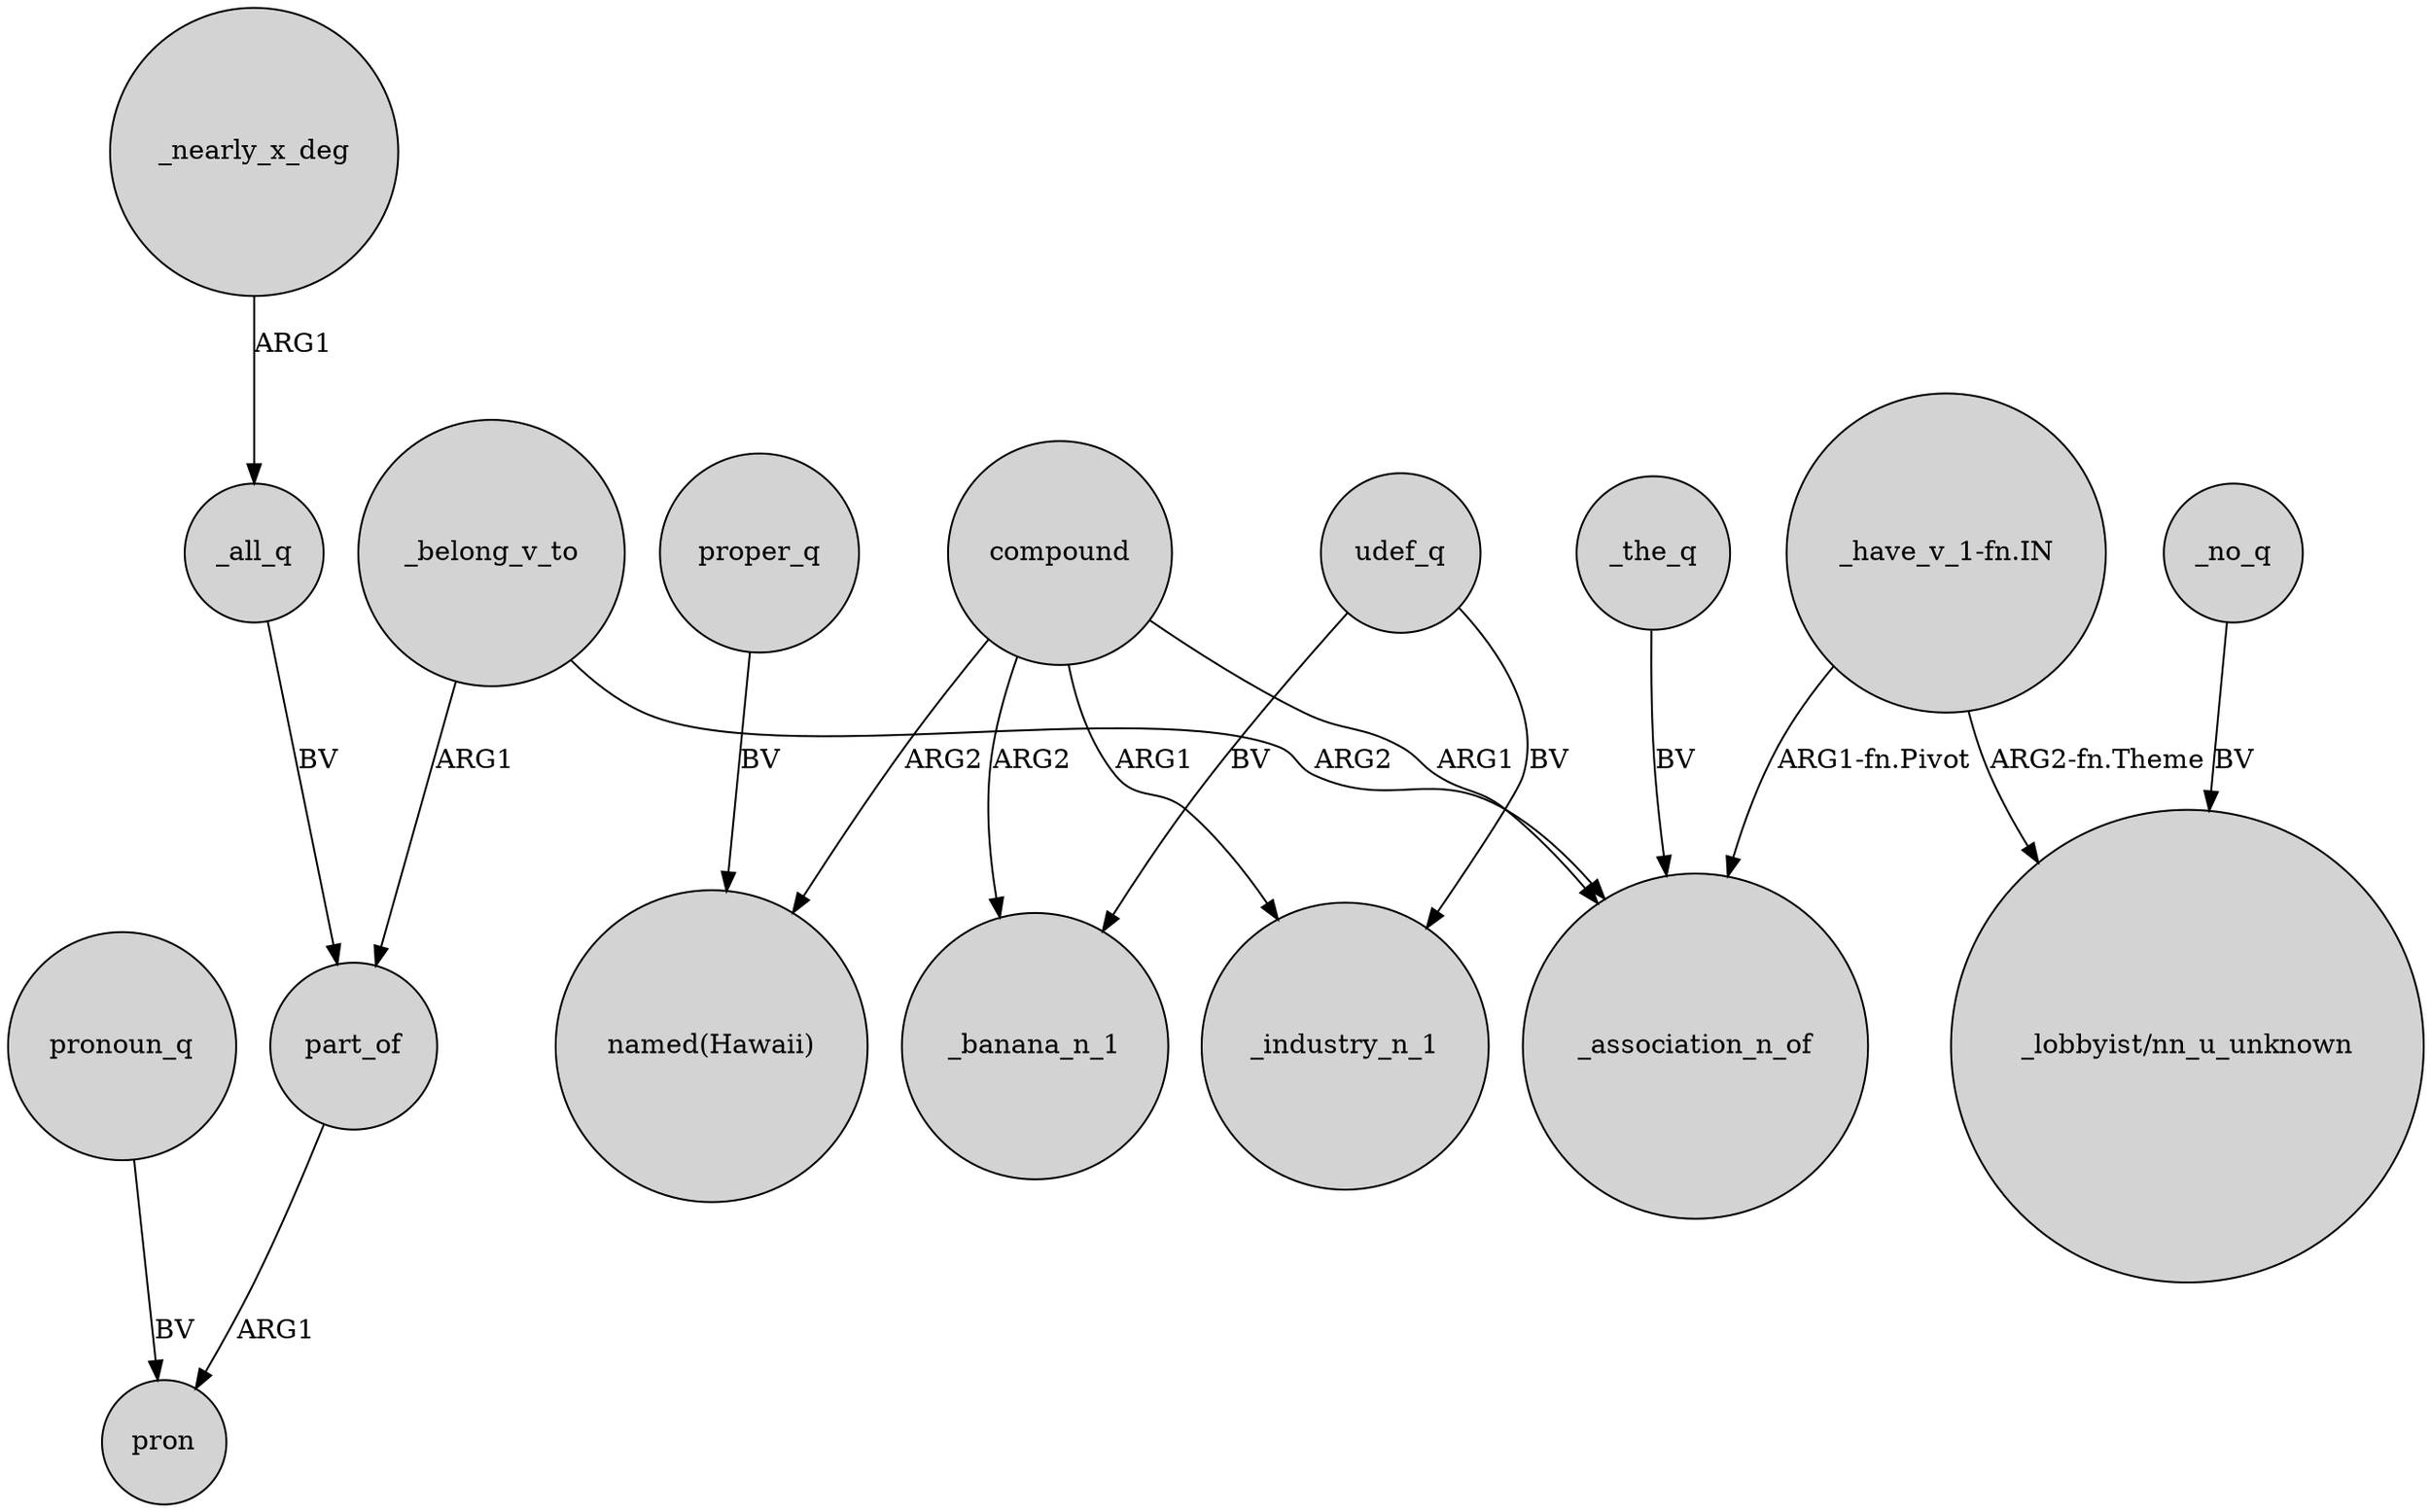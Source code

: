 digraph {
	node [shape=circle style=filled]
	part_of -> pron [label=ARG1]
	compound -> _industry_n_1 [label=ARG1]
	"_have_v_1-fn.IN" -> "_lobbyist/nn_u_unknown" [label="ARG2-fn.Theme"]
	_no_q -> "_lobbyist/nn_u_unknown" [label=BV]
	_all_q -> part_of [label=BV]
	"_have_v_1-fn.IN" -> _association_n_of [label="ARG1-fn.Pivot"]
	_nearly_x_deg -> _all_q [label=ARG1]
	compound -> "named(Hawaii)" [label=ARG2]
	compound -> _association_n_of [label=ARG1]
	_the_q -> _association_n_of [label=BV]
	udef_q -> _banana_n_1 [label=BV]
	proper_q -> "named(Hawaii)" [label=BV]
	_belong_v_to -> part_of [label=ARG1]
	compound -> _banana_n_1 [label=ARG2]
	_belong_v_to -> _association_n_of [label=ARG2]
	udef_q -> _industry_n_1 [label=BV]
	pronoun_q -> pron [label=BV]
}
